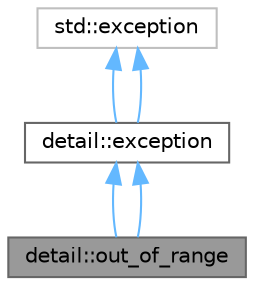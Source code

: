 digraph "detail::out_of_range"
{
 // LATEX_PDF_SIZE
  bgcolor="transparent";
  edge [fontname=Helvetica,fontsize=10,labelfontname=Helvetica,labelfontsize=10];
  node [fontname=Helvetica,fontsize=10,shape=box,height=0.2,width=0.4];
  Node1 [id="Node000001",label="detail::out_of_range",height=0.2,width=0.4,color="gray40", fillcolor="grey60", style="filled", fontcolor="black",tooltip="exception indicating access out of the defined range"];
  Node2 -> Node1 [id="edge1_Node000001_Node000002",dir="back",color="steelblue1",style="solid",tooltip=" "];
  Node2 [id="Node000002",label="detail::exception",height=0.2,width=0.4,color="gray40", fillcolor="white", style="filled",URL="$classdetail_1_1exception.html",tooltip="general exception of the basic_json class"];
  Node3 -> Node2 [id="edge2_Node000002_Node000003",dir="back",color="steelblue1",style="solid",tooltip=" "];
  Node3 [id="Node000003",label="std::exception",height=0.2,width=0.4,color="grey75", fillcolor="white", style="filled",tooltip=" "];
  Node3 -> Node2 [id="edge3_Node000002_Node000003",dir="back",color="steelblue1",style="solid",tooltip=" "];
  Node2 -> Node1 [id="edge4_Node000001_Node000002",dir="back",color="steelblue1",style="solid",tooltip=" "];
}

